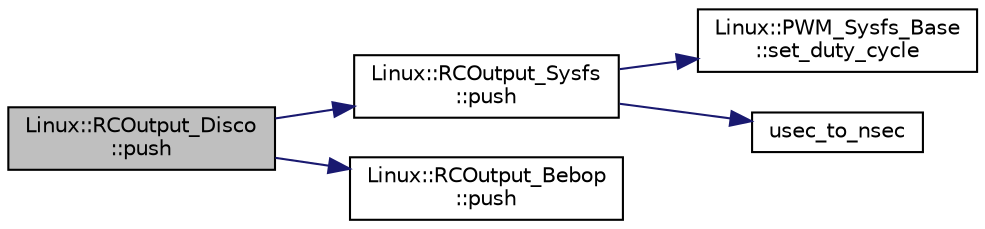 digraph "Linux::RCOutput_Disco::push"
{
 // INTERACTIVE_SVG=YES
  edge [fontname="Helvetica",fontsize="10",labelfontname="Helvetica",labelfontsize="10"];
  node [fontname="Helvetica",fontsize="10",shape=record];
  rankdir="LR";
  Node1 [label="Linux::RCOutput_Disco\l::push",height=0.2,width=0.4,color="black", fillcolor="grey75", style="filled", fontcolor="black"];
  Node1 -> Node2 [color="midnightblue",fontsize="10",style="solid",fontname="Helvetica"];
  Node2 [label="Linux::RCOutput_Sysfs\l::push",height=0.2,width=0.4,color="black", fillcolor="white", style="filled",URL="$classLinux_1_1RCOutput__Sysfs.html#aeadb2fda0065ffab9d2f962bbf9a54e1"];
  Node2 -> Node3 [color="midnightblue",fontsize="10",style="solid",fontname="Helvetica"];
  Node3 [label="Linux::PWM_Sysfs_Base\l::set_duty_cycle",height=0.2,width=0.4,color="black", fillcolor="white", style="filled",URL="$classLinux_1_1PWM__Sysfs__Base.html#a498c10f6b0197ec9ac2f8e5e40dbdb4b"];
  Node2 -> Node4 [color="midnightblue",fontsize="10",style="solid",fontname="Helvetica"];
  Node4 [label="usec_to_nsec",height=0.2,width=0.4,color="black", fillcolor="white", style="filled",URL="$AP__Math_8h.html#a390a5af37741d7ee0affc42c3ae51026"];
  Node1 -> Node5 [color="midnightblue",fontsize="10",style="solid",fontname="Helvetica"];
  Node5 [label="Linux::RCOutput_Bebop\l::push",height=0.2,width=0.4,color="black", fillcolor="white", style="filled",URL="$classLinux_1_1RCOutput__Bebop.html#a74dcbd58afa109ac057e0f223925340e"];
}

